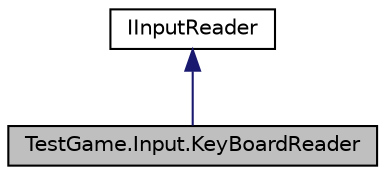 digraph "TestGame.Input.KeyBoardReader"
{
 // LATEX_PDF_SIZE
  bgcolor="transparent";
  edge [fontname="Helvetica",fontsize="10",labelfontname="Helvetica",labelfontsize="10"];
  node [fontname="Helvetica",fontsize="10",shape=record];
  Node1 [label="TestGame.Input.KeyBoardReader",height=0.2,width=0.4,color="black", fillcolor="grey75", style="filled", fontcolor="black",tooltip=" "];
  Node2 -> Node1 [dir="back",color="midnightblue",fontsize="10",style="solid",fontname="Helvetica"];
  Node2 [label="IInputReader",height=0.2,width=0.4,color="black",URL="$d7/ddf/interface_test_game_1_1_input_1_1_i_input_reader.html",tooltip=" "];
}
